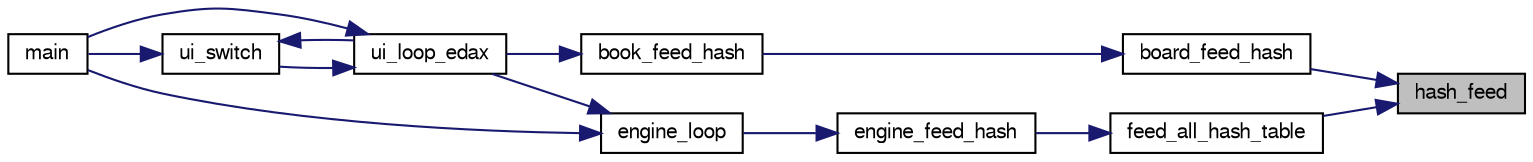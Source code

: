 digraph "hash_feed"
{
 // LATEX_PDF_SIZE
  bgcolor="transparent";
  edge [fontname="FreeSans",fontsize="10",labelfontname="FreeSans",labelfontsize="10"];
  node [fontname="FreeSans",fontsize="10",shape=record];
  rankdir="RL";
  Node1 [label="hash_feed",height=0.2,width=0.4,color="black", fillcolor="grey75", style="filled", fontcolor="black",tooltip="Feed hash table (from Cassio)."];
  Node1 -> Node2 [dir="back",color="midnightblue",fontsize="10",style="solid",fontname="FreeSans"];
  Node2 [label="board_feed_hash",height=0.2,width=0.4,color="black",URL="$book_8c.html#a9c0c6a1b902182109525eb3e10db7cad",tooltip="Feed hash from a position."];
  Node2 -> Node3 [dir="back",color="midnightblue",fontsize="10",style="solid",fontname="FreeSans"];
  Node3 [label="book_feed_hash",height=0.2,width=0.4,color="black",URL="$book_8c.html#aab16bca1d8010c87a6c1fbca9497657c",tooltip="feed hash table from the opening book."];
  Node3 -> Node4 [dir="back",color="midnightblue",fontsize="10",style="solid",fontname="FreeSans"];
  Node4 [label="ui_loop_edax",height=0.2,width=0.4,color="black",URL="$edax_8c.html#a2354b96c7688bae32bedb6203d672f50",tooltip="Loop event."];
  Node4 -> Node5 [dir="back",color="midnightblue",fontsize="10",style="solid",fontname="FreeSans"];
  Node5 [label="main",height=0.2,width=0.4,color="black",URL="$main_8c.html#a3c04138a5bfe5d72780bb7e82a18e627",tooltip="edax main function."];
  Node4 -> Node6 [dir="back",color="midnightblue",fontsize="10",style="solid",fontname="FreeSans"];
  Node6 [label="ui_switch",height=0.2,width=0.4,color="black",URL="$ui_8c.html#a4234d6b0fd690186ef0ec2fc2eba2d4d",tooltip="Switch between different User Interface."];
  Node6 -> Node5 [dir="back",color="midnightblue",fontsize="10",style="solid",fontname="FreeSans"];
  Node6 -> Node4 [dir="back",color="midnightblue",fontsize="10",style="solid",fontname="FreeSans"];
  Node1 -> Node7 [dir="back",color="midnightblue",fontsize="10",style="solid",fontname="FreeSans"];
  Node7 [label="feed_all_hash_table",height=0.2,width=0.4,color="black",URL="$cassio_8c.html#a4453e7144441ab4f92cc449339d76d61",tooltip=" "];
  Node7 -> Node8 [dir="back",color="midnightblue",fontsize="10",style="solid",fontname="FreeSans"];
  Node8 [label="engine_feed_hash",height=0.2,width=0.4,color="black",URL="$cassio_8c.html#ae2cc32f6d429a43d8a5b05db74112cc1",tooltip="feed hash table"];
  Node8 -> Node9 [dir="back",color="midnightblue",fontsize="10",style="solid",fontname="FreeSans"];
  Node9 [label="engine_loop",height=0.2,width=0.4,color="black",URL="$cassio_8c.html#a3c5b977358cdb105de103ac2c2829f01",tooltip="Loop event."];
  Node9 -> Node5 [dir="back",color="midnightblue",fontsize="10",style="solid",fontname="FreeSans"];
  Node9 -> Node4 [dir="back",color="midnightblue",fontsize="10",style="solid",fontname="FreeSans"];
}
